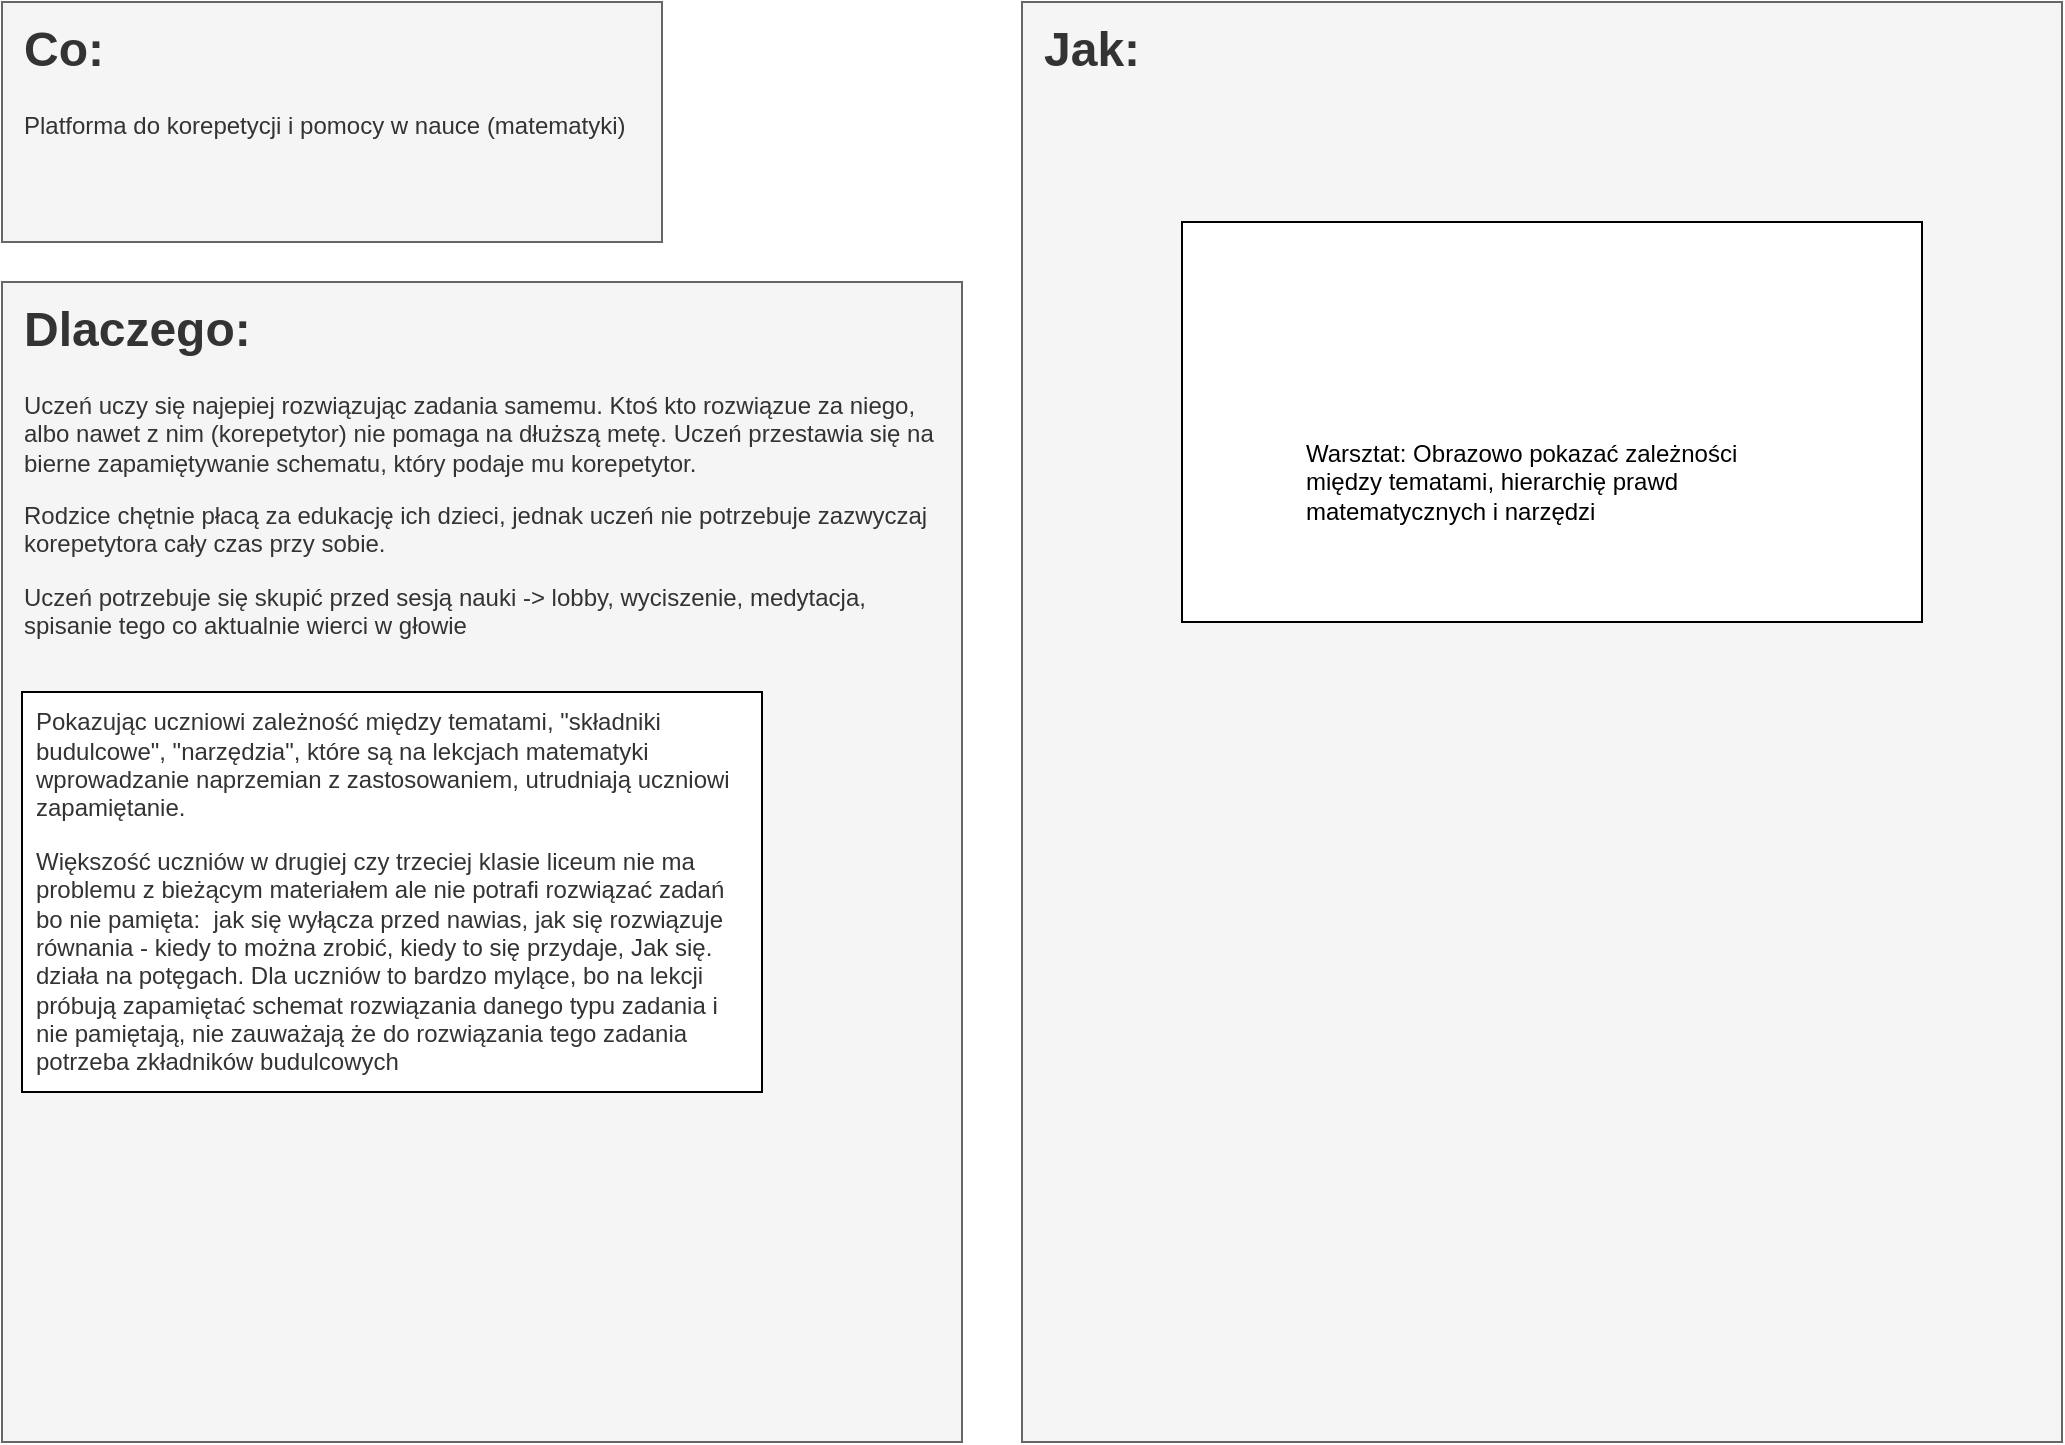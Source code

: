 <mxfile version="24.7.17" pages="4">
  <diagram name="Page-1" id="Fl-X1VK6hz6Mulu4h1dK">
    <mxGraphModel dx="991" dy="784" grid="1" gridSize="10" guides="1" tooltips="1" connect="1" arrows="1" fold="1" page="1" pageScale="1" pageWidth="1169" pageHeight="827" math="0" shadow="0">
      <root>
        <mxCell id="0" />
        <mxCell id="1" parent="0" />
        <mxCell id="FsIzZkXbwgQpxsnsWu1A-2" value="&lt;h1 style=&quot;margin-top: 0px;&quot;&gt;Co:&lt;/h1&gt;&lt;p&gt;Platforma do korepetycji i pomocy w nauce (matematyki)&lt;/p&gt;" style="text;html=1;whiteSpace=wrap;overflow=hidden;rounded=0;fillColor=#f5f5f5;fontColor=#333333;strokeColor=#666666;perimeterSpacing=0;labelPadding=0;verticalAlign=top;labelBorderColor=none;spacingLeft=9;spacingRight=10;spacingTop=3;spacingBottom=3;" vertex="1" parent="1">
          <mxGeometry x="20" y="30" width="330" height="120" as="geometry" />
        </mxCell>
        <mxCell id="FsIzZkXbwgQpxsnsWu1A-3" value="&lt;h1 style=&quot;margin-top: 0px;&quot;&gt;Dlaczego:&lt;/h1&gt;&lt;p&gt;Uczeń uczy się najepiej rozwiązując zadania samemu. Ktoś kto rozwiązue za niego, albo nawet z nim (korepetytor) nie pomaga na dłuższą metę. Uczeń przestawia się na bierne zapamiętywanie schematu, który podaje mu korepetytor.&lt;/p&gt;&lt;p&gt;Rodzice chętnie płacą za edukację ich dzieci, jednak uczeń nie potrzebuje zazwyczaj korepetytora cały czas przy sobie.&lt;/p&gt;&lt;p&gt;Uczeń potrzebuje się skupić przed sesją nauki -&amp;gt; lobby, wyciszenie, medytacja, spisanie tego co aktualnie wierci w głowie&lt;/p&gt;" style="text;html=1;whiteSpace=wrap;overflow=hidden;rounded=0;fillColor=#f5f5f5;fontColor=#333333;strokeColor=#666666;perimeterSpacing=0;labelPadding=0;verticalAlign=top;labelBorderColor=none;spacingLeft=9;spacingRight=10;spacingTop=3;spacingBottom=3;" vertex="1" parent="1">
          <mxGeometry x="20" y="170" width="480" height="580" as="geometry" />
        </mxCell>
        <mxCell id="FsIzZkXbwgQpxsnsWu1A-4" value="&lt;h1 style=&quot;margin-top: 0px;&quot;&gt;Jak:&lt;/h1&gt;&lt;p&gt;&lt;br&gt;&lt;/p&gt;" style="text;html=1;whiteSpace=wrap;overflow=hidden;rounded=0;fillColor=#f5f5f5;fontColor=#333333;strokeColor=#666666;perimeterSpacing=0;labelPadding=0;verticalAlign=top;labelBorderColor=none;spacingLeft=9;spacingRight=10;spacingTop=3;spacingBottom=3;" vertex="1" parent="1">
          <mxGeometry x="530" y="30" width="520" height="720" as="geometry" />
        </mxCell>
        <mxCell id="FsIzZkXbwgQpxsnsWu1A-6" value="&lt;p style=&quot;color: rgb(51, 51, 51);&quot;&gt;Pokazując uczniowi zależność między tematami, &quot;składniki budulcowe&quot;, &quot;narzędzia&quot;, które są na lekcjach matematyki wprowadzanie naprzemian z zastosowaniem, utrudniają uczniowi zapamiętanie.&amp;nbsp;&lt;/p&gt;&lt;p style=&quot;color: rgb(51, 51, 51);&quot;&gt;Większość uczniów w drugiej czy trzeciej klasie liceum nie ma problemu z bieżącym materiałem ale nie potrafi rozwiązać zadań bo nie pamięta:&amp;nbsp; jak się wyłącza przed nawias, jak się rozwiązuje równania - kiedy to można zrobić, kiedy to się przydaje, Jak się. działa na potęgach. Dla uczniów to bardzo mylące, bo na lekcji próbują zapamiętać schemat rozwiązania danego typu zadania i nie pamiętają, nie zauważają że do rozwiązania tego zadania potrzeba zkładników budulcowych&lt;/p&gt;" style="rounded=0;whiteSpace=wrap;html=1;align=left;spacingLeft=5;spacingRight=5;" vertex="1" parent="1">
          <mxGeometry x="30" y="375" width="370" height="200" as="geometry" />
        </mxCell>
        <mxCell id="FsIzZkXbwgQpxsnsWu1A-9" value="&lt;p style=&quot;color: rgb(51, 51, 51);&quot;&gt;&lt;br&gt;&lt;/p&gt;" style="rounded=0;whiteSpace=wrap;html=1;align=left;spacingLeft=5;spacingRight=5;" vertex="1" parent="1">
          <mxGeometry x="610" y="140" width="370" height="200" as="geometry" />
        </mxCell>
        <mxCell id="FsIzZkXbwgQpxsnsWu1A-10" value="Warsztat: Obrazowo pokazać zależności między tematami, hierarchię prawd matematycznych i narzędzi" style="text;html=1;align=left;verticalAlign=middle;whiteSpace=wrap;rounded=0;" vertex="1" parent="1">
          <mxGeometry x="670" y="240" width="240" height="60" as="geometry" />
        </mxCell>
      </root>
    </mxGraphModel>
  </diagram>
  <diagram id="6BgyjFd2EbL8hkPM6_mg" name="Page-3">
    <mxGraphModel dx="933" dy="738" grid="1" gridSize="10" guides="1" tooltips="1" connect="1" arrows="1" fold="1" page="1" pageScale="1" pageWidth="1169" pageHeight="827" math="1" shadow="0">
      <root>
        <mxCell id="0" />
        <mxCell id="1" parent="0" />
        <mxCell id="1tsXwq09GpcvTvb0_7ZF-3" value="Zadanie X.Y.Z" style="swimlane;whiteSpace=wrap;html=1;fillColor=#A9C4EB;strokeColor=#6c8ebf;fillStyle=auto;swimlaneLine=1;rounded=0;swimlaneFillColor=#D4E1F5;" vertex="1" parent="1">
          <mxGeometry x="200" y="470" width="380" height="90" as="geometry" />
        </mxCell>
        <mxCell id="1tsXwq09GpcvTvb0_7ZF-4" value="&lt;span style=&quot;text-align: left; text-wrap: wrap;&quot;&gt;Dla jakich wartości \( m \) funkcja \(f(x) = (6m^2 - 12m)x - 5\)&lt;/span&gt;&lt;br style=&quot;text-align: left; text-wrap: wrap;&quot;&gt;&lt;span style=&quot;text-align: left; text-wrap: wrap;&quot;&gt;nie ma miejsc zerowych?&lt;/span&gt;" style="text;html=1;align=center;verticalAlign=middle;resizable=0;points=[];autosize=1;strokeColor=none;fillColor=none;" vertex="1" parent="1tsXwq09GpcvTvb0_7ZF-3">
          <mxGeometry x="10" y="30" width="340" height="40" as="geometry" />
        </mxCell>
        <mxCell id="1tsXwq09GpcvTvb0_7ZF-18" style="edgeStyle=orthogonalEdgeStyle;rounded=1;orthogonalLoop=1;jettySize=auto;html=1;entryX=0.5;entryY=0;entryDx=0;entryDy=0;curved=0;" edge="1" parent="1" source="1tsXwq09GpcvTvb0_7ZF-7" target="1tsXwq09GpcvTvb0_7ZF-8">
          <mxGeometry relative="1" as="geometry" />
        </mxCell>
        <mxCell id="1tsXwq09GpcvTvb0_7ZF-7" value="Funkcja" style="rounded=0;whiteSpace=wrap;html=1;fillColor=#d5e8d4;strokeColor=#82b366;" vertex="1" parent="1">
          <mxGeometry x="100" y="120" width="130" height="40" as="geometry" />
        </mxCell>
        <mxCell id="1tsXwq09GpcvTvb0_7ZF-11" style="edgeStyle=orthogonalEdgeStyle;rounded=1;orthogonalLoop=1;jettySize=auto;html=1;entryX=0.5;entryY=0;entryDx=0;entryDy=0;curved=0;" edge="1" parent="1" source="1tsXwq09GpcvTvb0_7ZF-8" target="1tsXwq09GpcvTvb0_7ZF-9">
          <mxGeometry relative="1" as="geometry" />
        </mxCell>
        <mxCell id="1tsXwq09GpcvTvb0_7ZF-17" style="edgeStyle=orthogonalEdgeStyle;rounded=1;orthogonalLoop=1;jettySize=auto;html=1;entryX=0.5;entryY=0;entryDx=0;entryDy=0;curved=0;" edge="1" parent="1" source="1tsXwq09GpcvTvb0_7ZF-8" target="1tsXwq09GpcvTvb0_7ZF-16">
          <mxGeometry relative="1" as="geometry" />
        </mxCell>
        <mxCell id="1tsXwq09GpcvTvb0_7ZF-8" value="Funkcja liniowa" style="rounded=0;whiteSpace=wrap;html=1;fillColor=#d5e8d4;strokeColor=#82b366;" vertex="1" parent="1">
          <mxGeometry x="100" y="200" width="130" height="40" as="geometry" />
        </mxCell>
        <mxCell id="1tsXwq09GpcvTvb0_7ZF-28" style="edgeStyle=orthogonalEdgeStyle;rounded=1;orthogonalLoop=1;jettySize=auto;html=1;curved=0;" edge="1" parent="1" source="1tsXwq09GpcvTvb0_7ZF-9" target="1tsXwq09GpcvTvb0_7ZF-3">
          <mxGeometry relative="1" as="geometry">
            <Array as="points">
              <mxPoint x="105" y="410" />
              <mxPoint x="390" y="410" />
            </Array>
          </mxGeometry>
        </mxCell>
        <mxCell id="1tsXwq09GpcvTvb0_7ZF-9" value="Monotoniczność" style="rounded=0;whiteSpace=wrap;html=1;fillColor=#d5e8d4;strokeColor=#82b366;" vertex="1" parent="1">
          <mxGeometry x="40" y="280" width="130" height="40" as="geometry" />
        </mxCell>
        <mxCell id="1tsXwq09GpcvTvb0_7ZF-29" style="edgeStyle=orthogonalEdgeStyle;rounded=1;orthogonalLoop=1;jettySize=auto;html=1;entryX=0.5;entryY=0;entryDx=0;entryDy=0;curved=0;" edge="1" parent="1" source="1tsXwq09GpcvTvb0_7ZF-16" target="1tsXwq09GpcvTvb0_7ZF-3">
          <mxGeometry relative="1" as="geometry" />
        </mxCell>
        <mxCell id="1tsXwq09GpcvTvb0_7ZF-16" value="Miejsce zerowe" style="rounded=0;whiteSpace=wrap;html=1;fillColor=#d5e8d4;strokeColor=#82b366;" vertex="1" parent="1">
          <mxGeometry x="210" y="280" width="130" height="40" as="geometry" />
        </mxCell>
        <mxCell id="1tsXwq09GpcvTvb0_7ZF-20" style="edgeStyle=orthogonalEdgeStyle;rounded=1;orthogonalLoop=1;jettySize=auto;html=1;dashed=1;curved=0;" edge="1" parent="1" source="1tsXwq09GpcvTvb0_7ZF-19" target="1tsXwq09GpcvTvb0_7ZF-3">
          <mxGeometry relative="1" as="geometry">
            <Array as="points">
              <mxPoint x="615" y="340" />
              <mxPoint x="390" y="340" />
            </Array>
          </mxGeometry>
        </mxCell>
        <mxCell id="1tsXwq09GpcvTvb0_7ZF-19" value="Równania z parametrem" style="rounded=0;whiteSpace=wrap;html=1;fillColor=#ffe6cc;strokeColor=#d79b00;" vertex="1" parent="1">
          <mxGeometry x="550" y="200" width="130" height="40" as="geometry" />
        </mxCell>
        <mxCell id="1tsXwq09GpcvTvb0_7ZF-23" style="edgeStyle=orthogonalEdgeStyle;rounded=1;orthogonalLoop=1;jettySize=auto;html=1;entryX=0.5;entryY=0;entryDx=0;entryDy=0;curved=0;" edge="1" parent="1" source="1tsXwq09GpcvTvb0_7ZF-22" target="1tsXwq09GpcvTvb0_7ZF-3">
          <mxGeometry relative="1" as="geometry" />
        </mxCell>
        <mxCell id="1tsXwq09GpcvTvb0_7ZF-24" style="edgeStyle=orthogonalEdgeStyle;rounded=1;orthogonalLoop=1;jettySize=auto;html=1;curved=0;" edge="1" parent="1" source="1tsXwq09GpcvTvb0_7ZF-22" target="1tsXwq09GpcvTvb0_7ZF-19">
          <mxGeometry relative="1" as="geometry">
            <Array as="points">
              <mxPoint x="455" y="150" />
              <mxPoint x="615" y="150" />
            </Array>
          </mxGeometry>
        </mxCell>
        <mxCell id="1tsXwq09GpcvTvb0_7ZF-26" style="edgeStyle=orthogonalEdgeStyle;rounded=1;orthogonalLoop=1;jettySize=auto;html=1;startArrow=classic;startFill=1;endArrow=none;endFill=0;curved=0;" edge="1" parent="1" source="1tsXwq09GpcvTvb0_7ZF-22">
          <mxGeometry relative="1" as="geometry">
            <mxPoint x="455" y="40" as="targetPoint" />
          </mxGeometry>
        </mxCell>
        <mxCell id="1tsXwq09GpcvTvb0_7ZF-22" value="Równania" style="rounded=0;whiteSpace=wrap;html=1;fillColor=#d5e8d4;strokeColor=#82b366;" vertex="1" parent="1">
          <mxGeometry x="390" y="80" width="130" height="40" as="geometry" />
        </mxCell>
        <mxCell id="1tsXwq09GpcvTvb0_7ZF-27" style="edgeStyle=orthogonalEdgeStyle;rounded=1;orthogonalLoop=1;jettySize=auto;html=1;startArrow=classic;startFill=1;endArrow=none;endFill=0;exitX=0.5;exitY=0;exitDx=0;exitDy=0;curved=0;" edge="1" parent="1" source="1tsXwq09GpcvTvb0_7ZF-7">
          <mxGeometry relative="1" as="geometry">
            <mxPoint x="165" y="40" as="targetPoint" />
            <mxPoint x="465" y="90" as="sourcePoint" />
            <Array as="points">
              <mxPoint x="165" y="100" />
              <mxPoint x="165" y="100" />
            </Array>
          </mxGeometry>
        </mxCell>
      </root>
    </mxGraphModel>
  </diagram>
  <diagram id="-I7cIvrP9AQaiK2RtB8j" name="Page-4">
    <mxGraphModel dx="1220" dy="965" grid="1" gridSize="10" guides="1" tooltips="1" connect="1" arrows="1" fold="1" page="1" pageScale="1" pageWidth="1169" pageHeight="827" math="1" shadow="0">
      <root>
        <mxCell id="0" />
        <mxCell id="1" parent="0" />
        <mxCell id="h1u-kdpZtaLinIQzNxzT-1" value="Zadanie X.Y.Z" style="swimlane;whiteSpace=wrap;html=1;fillColor=#A9C4EB;strokeColor=#6c8ebf;fillStyle=auto;swimlaneLine=1;rounded=0;swimlaneFillColor=#D4E1F5;" vertex="1" parent="1">
          <mxGeometry x="650" y="20" width="350" height="115" as="geometry" />
        </mxCell>
        <mxCell id="h1u-kdpZtaLinIQzNxzT-2" value="&lt;p style=&quot;line-height: 120%;&quot;&gt;&lt;br&gt;&lt;/p&gt;" style="text;html=1;align=left;verticalAlign=middle;resizable=0;points=[];autosize=1;strokeColor=none;fillColor=none;spacingTop=0;horizontal=1;" vertex="1" parent="h1u-kdpZtaLinIQzNxzT-1">
          <mxGeometry x="90" y="55" width="20" height="50" as="geometry" />
        </mxCell>
        <mxCell id="h1u-kdpZtaLinIQzNxzT-21" value="Dla jakich wartości \( m \) funkcja \(f(x) = (6m^2 - 12m)x - 5\)&lt;br&gt;nie ma miejsc zerowych?" style="text;html=1;align=left;verticalAlign=middle;whiteSpace=wrap;rounded=0;" vertex="1" parent="h1u-kdpZtaLinIQzNxzT-1">
          <mxGeometry x="10" y="20" width="340" height="65" as="geometry" />
        </mxCell>
        <mxCell id="h1u-kdpZtaLinIQzNxzT-26" style="edgeStyle=orthogonalEdgeStyle;rounded=1;orthogonalLoop=1;jettySize=auto;html=1;entryX=0;entryY=0.5;entryDx=0;entryDy=0;curved=0;" edge="1" parent="1" source="h1u-kdpZtaLinIQzNxzT-4" target="h1u-kdpZtaLinIQzNxzT-7">
          <mxGeometry relative="1" as="geometry" />
        </mxCell>
        <mxCell id="h1u-kdpZtaLinIQzNxzT-32" style="edgeStyle=orthogonalEdgeStyle;rounded=1;orthogonalLoop=1;jettySize=auto;html=1;entryX=0;entryY=0.5;entryDx=0;entryDy=0;curved=0;" edge="1" parent="1" source="h1u-kdpZtaLinIQzNxzT-4" target="h1u-kdpZtaLinIQzNxzT-9">
          <mxGeometry relative="1" as="geometry" />
        </mxCell>
        <mxCell id="h1u-kdpZtaLinIQzNxzT-4" value="Funkcja" style="rounded=0;whiteSpace=wrap;html=1;fillColor=#d5e8d4;strokeColor=#82b366;" vertex="1" parent="1">
          <mxGeometry x="10" y="260" width="130" height="40" as="geometry" />
        </mxCell>
        <mxCell id="h1u-kdpZtaLinIQzNxzT-25" style="edgeStyle=orthogonalEdgeStyle;rounded=1;orthogonalLoop=1;jettySize=auto;html=1;entryX=0;entryY=0.5;entryDx=0;entryDy=0;curved=0;" edge="1" parent="1" source="h1u-kdpZtaLinIQzNxzT-7" target="h1u-kdpZtaLinIQzNxzT-11">
          <mxGeometry relative="1" as="geometry" />
        </mxCell>
        <mxCell id="h1u-kdpZtaLinIQzNxzT-27" style="edgeStyle=orthogonalEdgeStyle;rounded=1;orthogonalLoop=1;jettySize=auto;html=1;entryX=0;entryY=0.5;entryDx=0;entryDy=0;fillColor=#d5e8d4;strokeColor=#82b366;curved=0;" edge="1" parent="1" source="h1u-kdpZtaLinIQzNxzT-7" target="h1u-kdpZtaLinIQzNxzT-20">
          <mxGeometry relative="1" as="geometry" />
        </mxCell>
        <mxCell id="h1u-kdpZtaLinIQzNxzT-31" style="edgeStyle=orthogonalEdgeStyle;rounded=1;orthogonalLoop=1;jettySize=auto;html=1;entryX=0;entryY=0.5;entryDx=0;entryDy=0;curved=0;" edge="1" parent="1" source="h1u-kdpZtaLinIQzNxzT-7" target="h1u-kdpZtaLinIQzNxzT-9">
          <mxGeometry relative="1" as="geometry">
            <Array as="points">
              <mxPoint x="310" y="240" />
              <mxPoint x="310" y="370" />
            </Array>
          </mxGeometry>
        </mxCell>
        <mxCell id="h1u-kdpZtaLinIQzNxzT-7" value="Funkcja liniowa" style="rounded=0;whiteSpace=wrap;html=1;fillColor=#d5e8d4;strokeColor=#82b366;" vertex="1" parent="1">
          <mxGeometry x="170" y="220" width="130" height="40" as="geometry" />
        </mxCell>
        <mxCell id="h1u-kdpZtaLinIQzNxzT-30" style="edgeStyle=orthogonalEdgeStyle;rounded=1;orthogonalLoop=1;jettySize=auto;html=1;entryX=0;entryY=0.5;entryDx=0;entryDy=0;fillColor=#d5e8d4;strokeColor=#82b366;curved=0;" edge="1" parent="1" source="h1u-kdpZtaLinIQzNxzT-9" target="h1u-kdpZtaLinIQzNxzT-29">
          <mxGeometry relative="1" as="geometry" />
        </mxCell>
        <mxCell id="h1u-kdpZtaLinIQzNxzT-9" value="Monotoniczność" style="rounded=0;whiteSpace=wrap;html=1;fillColor=#d5e8d4;strokeColor=#82b366;" vertex="1" parent="1">
          <mxGeometry x="330" y="350" width="130" height="40" as="geometry" />
        </mxCell>
        <mxCell id="h1u-kdpZtaLinIQzNxzT-28" style="edgeStyle=orthogonalEdgeStyle;rounded=1;orthogonalLoop=1;jettySize=auto;html=1;fillColor=#d5e8d4;strokeColor=#82b366;curved=0;" edge="1" parent="1" source="h1u-kdpZtaLinIQzNxzT-11" target="h1u-kdpZtaLinIQzNxzT-23">
          <mxGeometry relative="1" as="geometry" />
        </mxCell>
        <mxCell id="h1u-kdpZtaLinIQzNxzT-11" value="Miejsce zerowe" style="rounded=0;whiteSpace=wrap;html=1;fillColor=#d5e8d4;strokeColor=#82b366;" vertex="1" parent="1">
          <mxGeometry x="330" y="260" width="130" height="40" as="geometry" />
        </mxCell>
        <mxCell id="h1u-kdpZtaLinIQzNxzT-13" value="Równania z parametrem" style="rounded=0;whiteSpace=wrap;html=1;fillColor=#ffe6cc;strokeColor=#d79b00;" vertex="1" parent="1">
          <mxGeometry x="220" y="500" width="130" height="40" as="geometry" />
        </mxCell>
        <mxCell id="h1u-kdpZtaLinIQzNxzT-38" style="edgeStyle=orthogonalEdgeStyle;rounded=1;orthogonalLoop=1;jettySize=auto;html=1;entryX=0;entryY=0.5;entryDx=0;entryDy=0;curved=0;" edge="1" parent="1" source="h1u-kdpZtaLinIQzNxzT-17" target="h1u-kdpZtaLinIQzNxzT-13">
          <mxGeometry relative="1" as="geometry" />
        </mxCell>
        <mxCell id="h1u-kdpZtaLinIQzNxzT-17" value="Równania" style="rounded=0;whiteSpace=wrap;html=1;fillColor=#d5e8d4;strokeColor=#82b366;" vertex="1" parent="1">
          <mxGeometry x="20" y="560" width="130" height="40" as="geometry" />
        </mxCell>
        <mxCell id="h1u-kdpZtaLinIQzNxzT-19" value="&lt;b&gt;Rozwiązanie:&lt;/b&gt;" style="text;html=1;align=center;verticalAlign=middle;whiteSpace=wrap;rounded=0;" vertex="1" parent="1">
          <mxGeometry x="570" y="135" width="60" height="30" as="geometry" />
        </mxCell>
        <mxCell id="h1u-kdpZtaLinIQzNxzT-20" value="&lt;div style=&quot;text-align: left;&quot;&gt;&lt;span style=&quot;background-color: initial;&quot;&gt;Jest to funkcja liniowa, pasuje do wzoru \(f(x) = ax+b\)&lt;/span&gt;&lt;/div&gt;&lt;div&gt;&lt;div style=&quot;text-align: left;&quot;&gt;&amp;nbsp;&lt;span style=&quot;background-color: initial;&quot;&gt;\( a = (6m^2 - 12m) \)&lt;/span&gt;&lt;/div&gt;&lt;div style=&quot;text-align: left;&quot;&gt;&lt;span style=&quot;background-color: initial;&quot;&gt;\( b = -5\)&lt;/span&gt;&lt;/div&gt;&lt;/div&gt;" style="rounded=1;whiteSpace=wrap;html=1;spacingLeft=5;" vertex="1" parent="1">
          <mxGeometry x="600" y="180" width="250" height="80" as="geometry" />
        </mxCell>
        <mxCell id="h1u-kdpZtaLinIQzNxzT-23" value="&lt;div style=&quot;text-align: left;&quot;&gt;Miejsce zerowe to punkt, w którym funkcja przecina oś OX&lt;br&gt;&lt;/div&gt;" style="rounded=1;whiteSpace=wrap;html=1;spacingLeft=5;" vertex="1" parent="1">
          <mxGeometry x="870" y="230" width="250" height="80" as="geometry" />
        </mxCell>
        <mxCell id="h1u-kdpZtaLinIQzNxzT-29" value="&lt;div style=&quot;text-align: left;&quot;&gt;Żeby funkcja liniowa nie miała miejsca zerowego, musi być prostopadła z osią OX, żeby nigdy jej nie przeciąć. To znaczy, że nie może być ani rosnąca, ani malejąca, stąd&lt;br&gt;&lt;/div&gt;&lt;div style=&quot;text-align: left;&quot;&gt;&lt;div&gt;&lt;span style=&quot;background-color: initial;&quot;&gt;\( a = (6m^2 - 12m) = 0 \)&lt;/span&gt;&lt;/div&gt;&lt;div&gt;&lt;span style=&quot;background-color: initial;&quot;&gt;i&amp;nbsp;&lt;/span&gt;&lt;span style=&quot;background-color: initial;&quot;&gt;\( b = -5 \neq 0\) warunek spełniony&lt;/span&gt;&lt;/div&gt;&lt;div&gt;&lt;span style=&quot;background-color: initial;&quot;&gt;&lt;br&gt;&lt;/span&gt;&lt;/div&gt;&lt;/div&gt;" style="rounded=1;whiteSpace=wrap;html=1;spacingLeft=5;" vertex="1" parent="1">
          <mxGeometry x="600" y="340" width="250" height="120" as="geometry" />
        </mxCell>
        <mxCell id="h1u-kdpZtaLinIQzNxzT-33" value="&lt;div style=&quot;&quot;&gt;&lt;span style=&quot;background-color: initial;&quot;&gt;Obliczam:&lt;/span&gt;&lt;/div&gt;&lt;div style=&quot;&quot;&gt;&lt;span style=&quot;background-color: initial;&quot;&gt;\( a = (6m^2 - 12m) = 0 \)&lt;/span&gt;&lt;br&gt;&lt;/div&gt;&lt;div style=&quot;&quot;&gt;&lt;div style=&quot;&quot;&gt;&lt;div&gt;&lt;span style=&quot;background-color: initial;&quot;&gt;\( 6m^2 - 12m = 0 \) Wyłączam m przed nawias&lt;/span&gt;&lt;br&gt;&lt;/div&gt;&lt;div&gt;&amp;nbsp;\( 6m(m - 2) = 0 \) Wyciągnięcie czynnika przed nawias  &lt;br&gt;&lt;br&gt;&lt;/div&gt;&lt;div&gt;Rozwiązuję równanie&lt;/div&gt;&lt;div&gt;&amp;nbsp;\( 6m = 0 \) lub \( m - 2 = 0 \)&lt;/div&gt;&lt;div&gt;Obliczam wartości&lt;span style=&quot;background-color: initial;&quot;&gt;&amp;nbsp;\( m \)&lt;/span&gt;&lt;/div&gt;&lt;div&gt;&lt;span style=&quot;background-color: initial;&quot;&gt;\( m = 0 \) lub \( m = 2 \)&amp;nbsp;&amp;nbsp;&lt;/span&gt;&lt;br&gt;&lt;/div&gt;&lt;div&gt;&lt;span style=&quot;color: rgba(0, 0, 0, 0); font-family: monospace; font-size: 0px; text-wrap: nowrap;&quot;&gt;%3CmxGraphModel%3E%3Croot%3E%3CmxCell%20id%3D%220%22%2F%3E%3CmxCell%20id%3D%221%22%20parent%3D%220%22%2F%3E%3CmxCell%20id%3D%222%22%20value%3D%22R%C3%B3wnania%22%20style%3D%22rounded%3D0%3BwhiteSpace%3Dwrap%3Bhtml%3D1%3BfillColor%3D%23d5e8d4%3BstrokeColor%3D%2382b366%3B%22%20vertex%3D%221%22%20parent%3D%221%22%3E%3CmxGeometry%20x%3D%2210%22%20y%3D%22400%22%20width%3D%22130%22%20height%3D%2240%22%20as%3D%22geometry%22%2F%3E%3C%2FmxCell%3E%3C%2Froot%3E%3C%2FmxGraphModel%3E&lt;/span&gt;&lt;br&gt;&lt;/div&gt;&lt;/div&gt;&lt;/div&gt;" style="rounded=1;whiteSpace=wrap;html=1;spacingLeft=5;align=left;" vertex="1" parent="1">
          <mxGeometry x="870" y="450" width="270" height="190" as="geometry" />
        </mxCell>
        <mxCell id="h1u-kdpZtaLinIQzNxzT-37" style="edgeStyle=orthogonalEdgeStyle;rounded=1;orthogonalLoop=1;jettySize=auto;html=1;entryX=0;entryY=0.25;entryDx=0;entryDy=0;fillColor=#d5e8d4;strokeColor=#82b366;curved=0;" edge="1" parent="1" source="h1u-kdpZtaLinIQzNxzT-34" target="h1u-kdpZtaLinIQzNxzT-33">
          <mxGeometry relative="1" as="geometry" />
        </mxCell>
        <mxCell id="h1u-kdpZtaLinIQzNxzT-34" value="Wyłączanie przed nawias" style="rounded=0;whiteSpace=wrap;html=1;fillColor=#d5e8d4;strokeColor=#82b366;" vertex="1" parent="1">
          <mxGeometry x="10" y="430" width="130" height="40" as="geometry" />
        </mxCell>
        <mxCell id="h1u-kdpZtaLinIQzNxzT-39" style="edgeStyle=orthogonalEdgeStyle;rounded=1;orthogonalLoop=1;jettySize=auto;html=1;entryX=0.008;entryY=0.561;entryDx=0;entryDy=0;entryPerimeter=0;fillColor=#d5e8d4;strokeColor=#82b366;curved=0;" edge="1" parent="1" source="h1u-kdpZtaLinIQzNxzT-17" target="h1u-kdpZtaLinIQzNxzT-33">
          <mxGeometry relative="1" as="geometry" />
        </mxCell>
      </root>
    </mxGraphModel>
  </diagram>
  <diagram id="YAAMGZ_y4twM1stIBKph" name="Page-5">
    <mxGraphModel dx="2205" dy="1395" grid="1" gridSize="10" guides="1" tooltips="1" connect="1" arrows="1" fold="1" page="1" pageScale="1" pageWidth="1169" pageHeight="827" math="1" shadow="0">
      <root>
        <mxCell id="0" />
        <mxCell id="1" parent="0" />
        <mxCell id="mt4AlApXtxiHoQFK07yj-1" value="&lt;h1 style=&quot;margin-top: 0px;&quot;&gt;&lt;span style=&quot;background-color: initial;&quot;&gt;Istniejące rozwiązania&lt;/span&gt;&lt;span style=&quot;background-color: initial; font-size: 12px; font-weight: normal;&quot;&gt;:&lt;/span&gt;&lt;/h1&gt;&lt;p&gt;Photomath - oblicza zadania (proste i skomplikowane zadania obliczeniowe&lt;/p&gt;&lt;p&gt;Minusy: nie rozwiązuje wszystkich zadań z podstawy programowej, nie podaje bezpośrednio narzędzi, które są wykorzystywane do rozwiązania zadań&lt;/p&gt;&lt;p&gt;&lt;br&gt;&lt;/p&gt;&lt;p&gt;&lt;br&gt;&lt;/p&gt;" style="text;html=1;whiteSpace=wrap;overflow=hidden;rounded=0;fillColor=#f5f5f5;fontColor=#333333;strokeColor=#666666;perimeterSpacing=0;labelPadding=0;verticalAlign=top;labelBorderColor=none;spacingLeft=9;spacingRight=10;spacingTop=3;spacingBottom=3;" vertex="1" parent="1">
          <mxGeometry x="30" y="40" width="480" height="580" as="geometry" />
        </mxCell>
      </root>
    </mxGraphModel>
  </diagram>
</mxfile>
